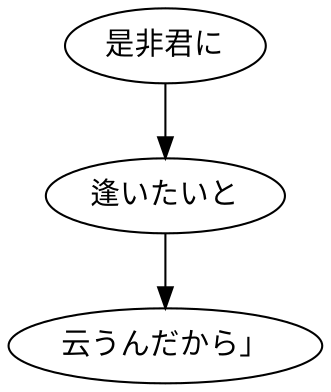 digraph graph5877 {
	node0 [label="是非君に"];
	node1 [label="逢いたいと"];
	node2 [label="云うんだから」"];
	node0 -> node1;
	node1 -> node2;
}
